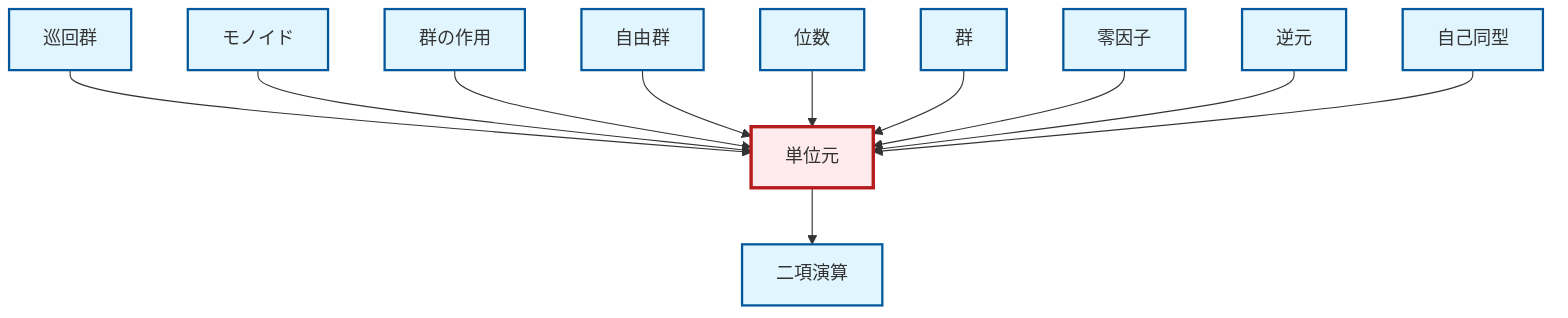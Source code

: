 graph TD
    classDef definition fill:#e1f5fe,stroke:#01579b,stroke-width:2px
    classDef theorem fill:#f3e5f5,stroke:#4a148c,stroke-width:2px
    classDef axiom fill:#fff3e0,stroke:#e65100,stroke-width:2px
    classDef example fill:#e8f5e9,stroke:#1b5e20,stroke-width:2px
    classDef current fill:#ffebee,stroke:#b71c1c,stroke-width:3px
    def-zero-divisor["零因子"]:::definition
    def-inverse-element["逆元"]:::definition
    def-identity-element["単位元"]:::definition
    def-binary-operation["二項演算"]:::definition
    def-group-action["群の作用"]:::definition
    def-group["群"]:::definition
    def-cyclic-group["巡回群"]:::definition
    def-order["位数"]:::definition
    def-automorphism["自己同型"]:::definition
    def-monoid["モノイド"]:::definition
    def-free-group["自由群"]:::definition
    def-cyclic-group --> def-identity-element
    def-monoid --> def-identity-element
    def-group-action --> def-identity-element
    def-free-group --> def-identity-element
    def-order --> def-identity-element
    def-group --> def-identity-element
    def-zero-divisor --> def-identity-element
    def-inverse-element --> def-identity-element
    def-automorphism --> def-identity-element
    def-identity-element --> def-binary-operation
    class def-identity-element current